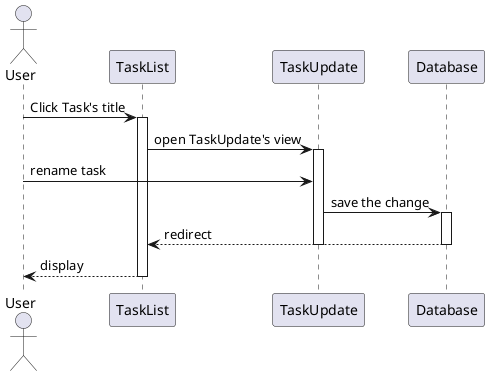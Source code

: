 @startuml
Actor User
User -> TaskList : Click Task's title
activate TaskList
TaskList -> TaskUpdate : open TaskUpdate's view
activate TaskUpdate
User -> TaskUpdate : rename task
TaskUpdate -> Database : save the change
activate Database
Database --> TaskList : redirect
deactivate Database
deactivate TaskUpdate
TaskList --> User : display
deactivate TaskList
@enduml
